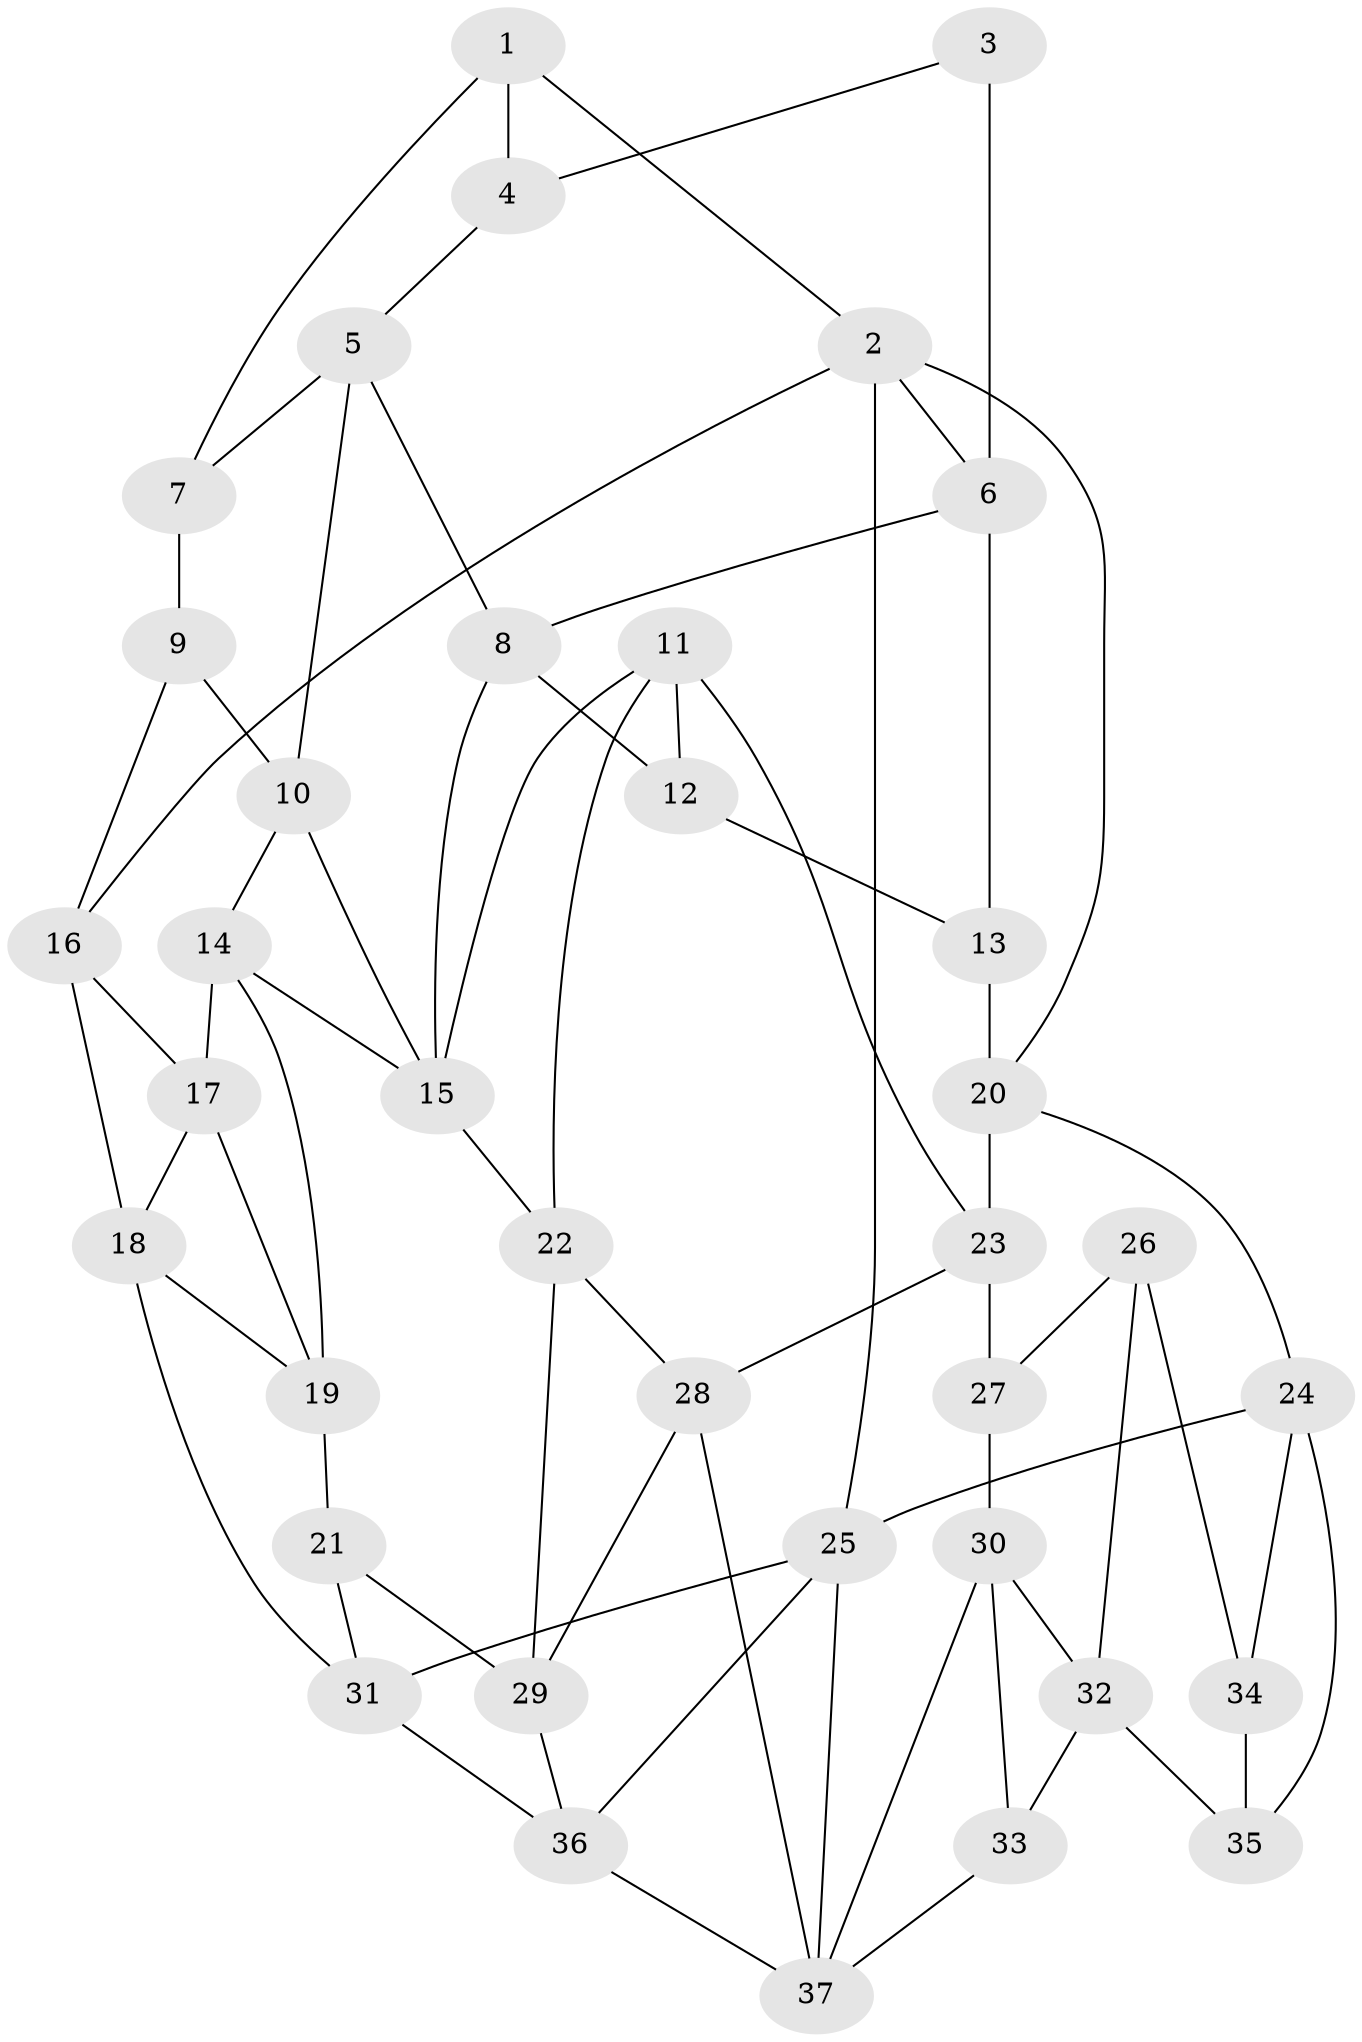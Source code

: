 // original degree distribution, {3: 0.03260869565217391, 5: 0.5543478260869565, 6: 0.20652173913043478, 4: 0.20652173913043478}
// Generated by graph-tools (version 1.1) at 2025/38/03/04/25 23:38:22]
// undirected, 37 vertices, 69 edges
graph export_dot {
  node [color=gray90,style=filled];
  1;
  2;
  3;
  4;
  5;
  6;
  7;
  8;
  9;
  10;
  11;
  12;
  13;
  14;
  15;
  16;
  17;
  18;
  19;
  20;
  21;
  22;
  23;
  24;
  25;
  26;
  27;
  28;
  29;
  30;
  31;
  32;
  33;
  34;
  35;
  36;
  37;
  1 -- 2 [weight=1.0];
  1 -- 4 [weight=1.0];
  1 -- 7 [weight=1.0];
  2 -- 6 [weight=1.0];
  2 -- 16 [weight=1.0];
  2 -- 20 [weight=1.0];
  2 -- 25 [weight=2.0];
  3 -- 4 [weight=1.0];
  3 -- 6 [weight=2.0];
  4 -- 5 [weight=1.0];
  5 -- 7 [weight=1.0];
  5 -- 8 [weight=1.0];
  5 -- 10 [weight=1.0];
  6 -- 8 [weight=1.0];
  6 -- 13 [weight=1.0];
  7 -- 9 [weight=1.0];
  8 -- 12 [weight=1.0];
  8 -- 15 [weight=1.0];
  9 -- 10 [weight=1.0];
  9 -- 16 [weight=1.0];
  10 -- 14 [weight=1.0];
  10 -- 15 [weight=1.0];
  11 -- 12 [weight=1.0];
  11 -- 15 [weight=1.0];
  11 -- 22 [weight=1.0];
  11 -- 23 [weight=1.0];
  12 -- 13 [weight=2.0];
  13 -- 20 [weight=2.0];
  14 -- 15 [weight=1.0];
  14 -- 17 [weight=1.0];
  14 -- 19 [weight=1.0];
  15 -- 22 [weight=1.0];
  16 -- 17 [weight=1.0];
  16 -- 18 [weight=1.0];
  17 -- 18 [weight=1.0];
  17 -- 19 [weight=1.0];
  18 -- 19 [weight=1.0];
  18 -- 31 [weight=1.0];
  19 -- 21 [weight=2.0];
  20 -- 23 [weight=1.0];
  20 -- 24 [weight=1.0];
  21 -- 29 [weight=1.0];
  21 -- 31 [weight=1.0];
  22 -- 28 [weight=1.0];
  22 -- 29 [weight=1.0];
  23 -- 27 [weight=2.0];
  23 -- 28 [weight=1.0];
  24 -- 25 [weight=1.0];
  24 -- 34 [weight=1.0];
  24 -- 35 [weight=1.0];
  25 -- 31 [weight=1.0];
  25 -- 36 [weight=1.0];
  25 -- 37 [weight=1.0];
  26 -- 27 [weight=1.0];
  26 -- 32 [weight=1.0];
  26 -- 34 [weight=1.0];
  27 -- 30 [weight=1.0];
  28 -- 29 [weight=1.0];
  28 -- 37 [weight=1.0];
  29 -- 36 [weight=1.0];
  30 -- 32 [weight=1.0];
  30 -- 33 [weight=1.0];
  30 -- 37 [weight=1.0];
  31 -- 36 [weight=1.0];
  32 -- 33 [weight=1.0];
  32 -- 35 [weight=1.0];
  33 -- 37 [weight=1.0];
  34 -- 35 [weight=2.0];
  36 -- 37 [weight=1.0];
}
